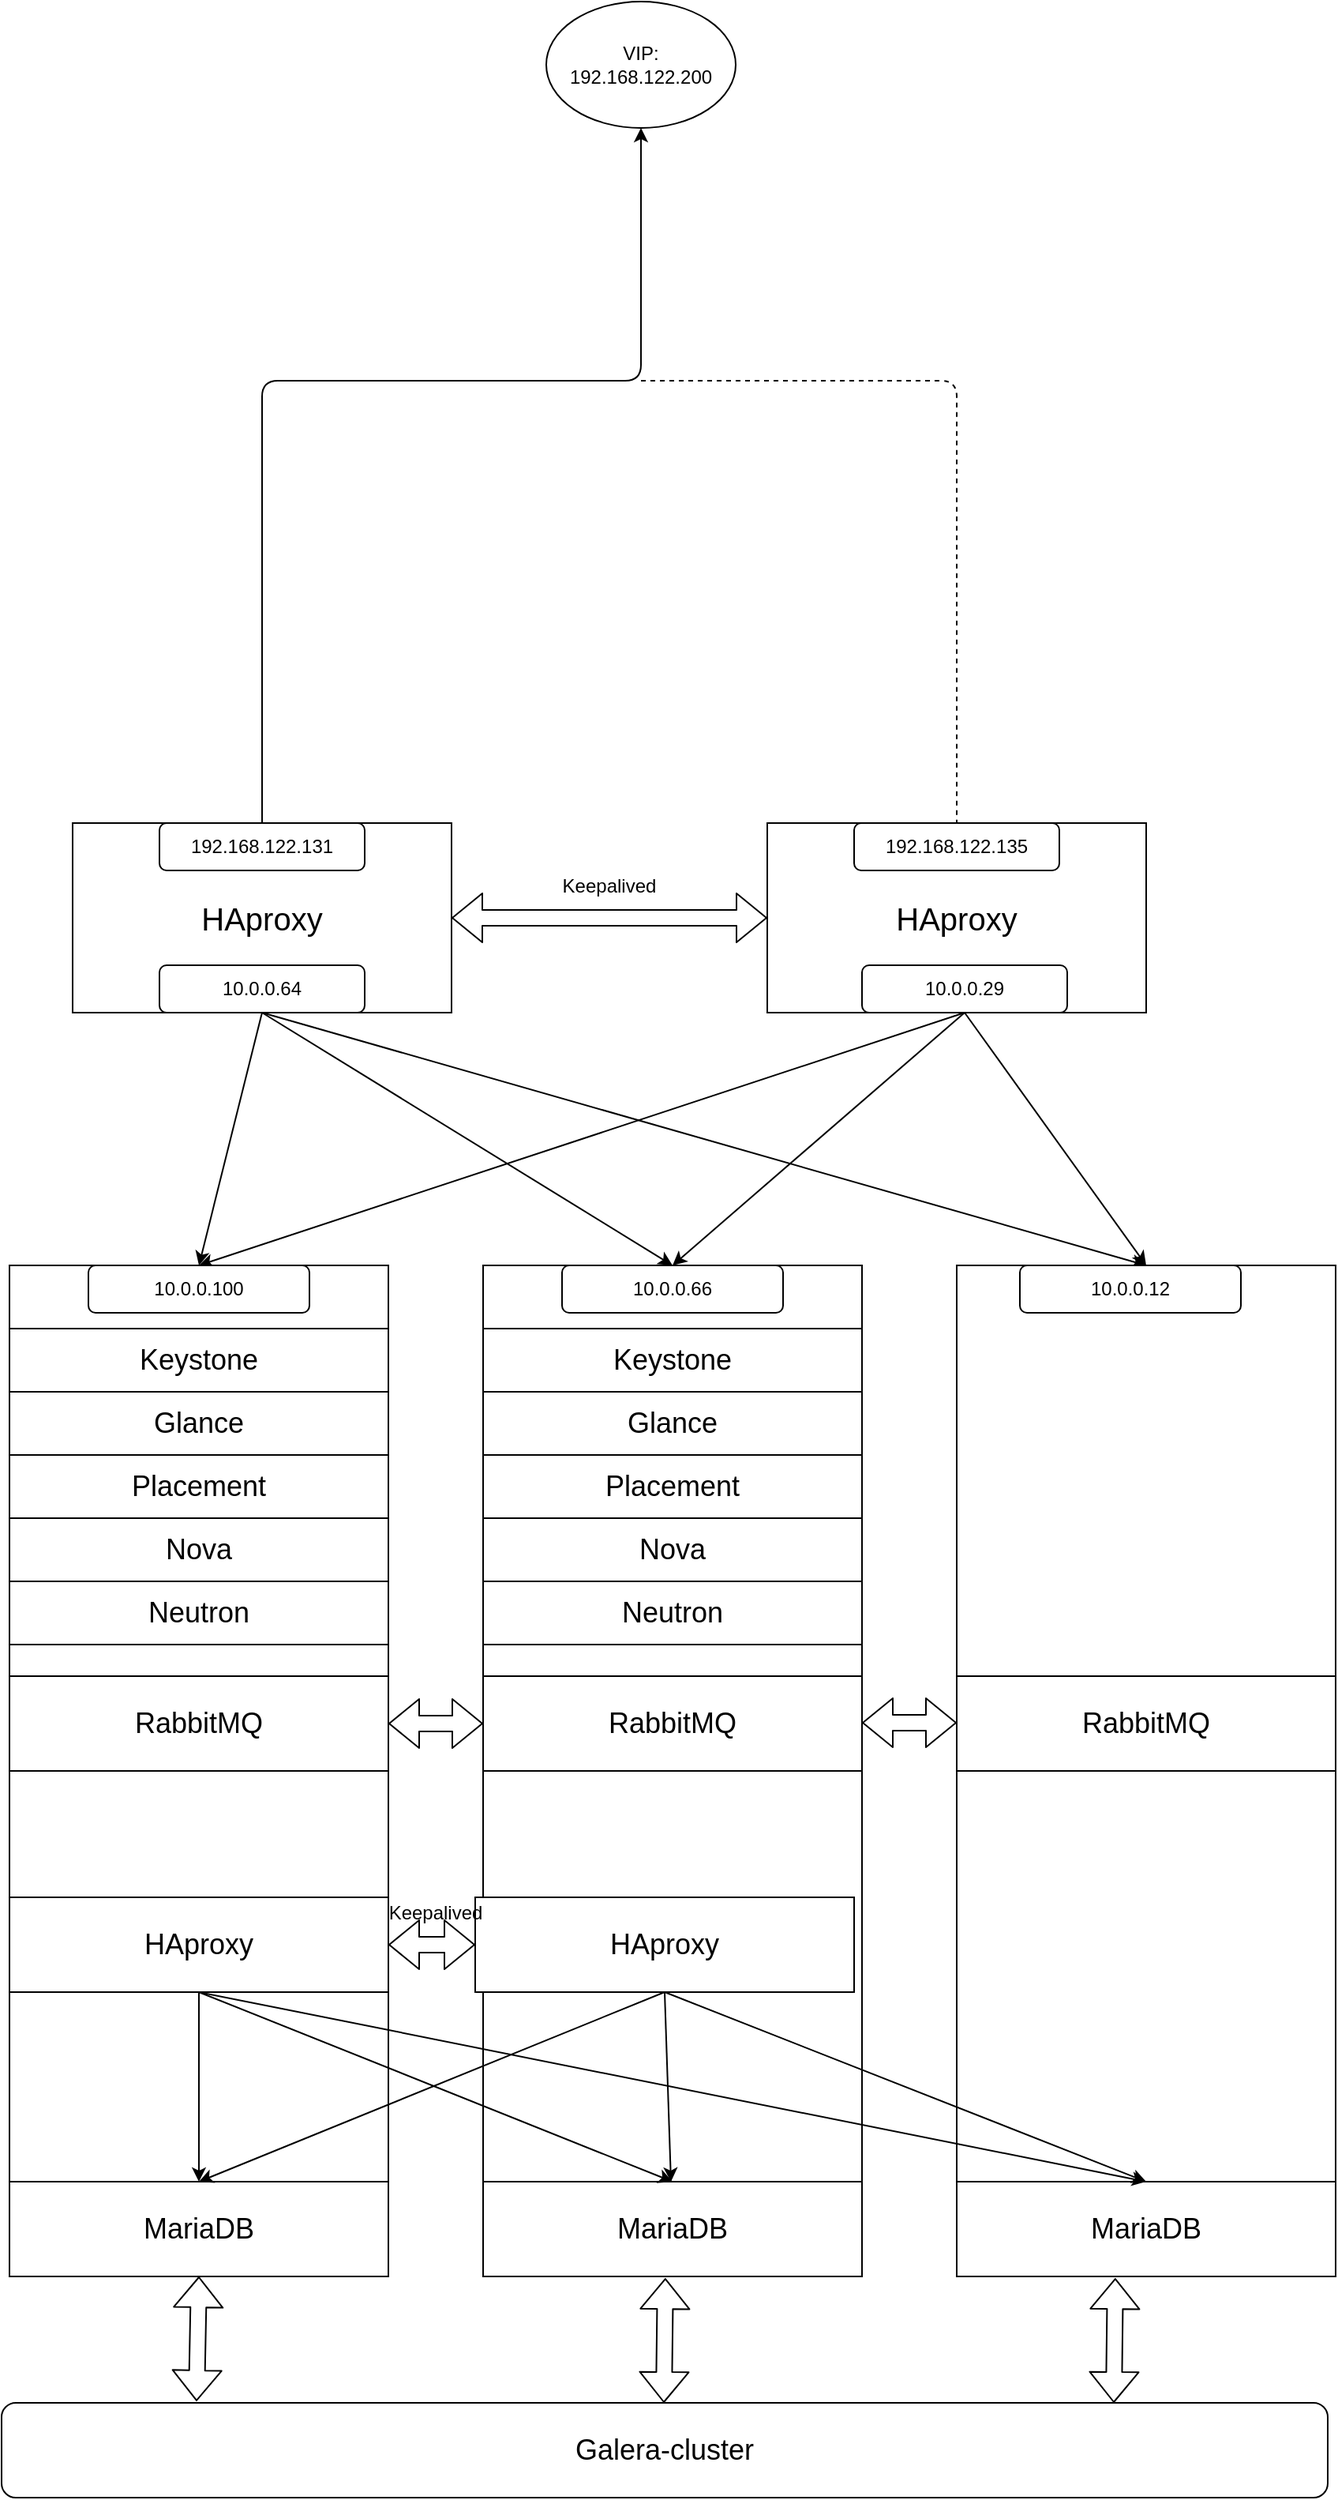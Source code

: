 <mxfile version="12.8.4" type="github">
  <diagram id="eD_JJGinxh7tce8vUjwv" name="Page-1">
    <mxGraphModel dx="1355" dy="1876" grid="1" gridSize="10" guides="1" tooltips="1" connect="1" arrows="1" fold="1" page="1" pageScale="1" pageWidth="850" pageHeight="1100" math="0" shadow="0">
      <root>
        <mxCell id="0" />
        <mxCell id="1" parent="0" />
        <mxCell id="yRIOcCUZ5OUKHp-ImnXH-1" value="&lt;font style=&quot;font-size: 20px&quot;&gt;HAproxy&lt;/font&gt;" style="rounded=0;whiteSpace=wrap;html=1;" vertex="1" parent="1">
          <mxGeometry x="80" y="120" width="240" height="120" as="geometry" />
        </mxCell>
        <mxCell id="yRIOcCUZ5OUKHp-ImnXH-3" value="&lt;font style=&quot;font-size: 20px&quot;&gt;HAproxy&lt;/font&gt;" style="rounded=0;whiteSpace=wrap;html=1;" vertex="1" parent="1">
          <mxGeometry x="520" y="120" width="240" height="120" as="geometry" />
        </mxCell>
        <mxCell id="yRIOcCUZ5OUKHp-ImnXH-4" value="192.168.122.131" style="rounded=1;whiteSpace=wrap;html=1;" vertex="1" parent="1">
          <mxGeometry x="135" y="120" width="130" height="30" as="geometry" />
        </mxCell>
        <mxCell id="yRIOcCUZ5OUKHp-ImnXH-5" value="192.168.122.135" style="rounded=1;whiteSpace=wrap;html=1;" vertex="1" parent="1">
          <mxGeometry x="575" y="120" width="130" height="30" as="geometry" />
        </mxCell>
        <mxCell id="yRIOcCUZ5OUKHp-ImnXH-6" value="" style="shape=flexArrow;endArrow=classic;startArrow=classic;html=1;exitX=1;exitY=0.5;exitDx=0;exitDy=0;entryX=0;entryY=0.5;entryDx=0;entryDy=0;" edge="1" parent="1" source="yRIOcCUZ5OUKHp-ImnXH-1" target="yRIOcCUZ5OUKHp-ImnXH-3">
          <mxGeometry width="50" height="50" relative="1" as="geometry">
            <mxPoint x="400" y="350" as="sourcePoint" />
            <mxPoint x="450" y="300" as="targetPoint" />
          </mxGeometry>
        </mxCell>
        <mxCell id="yRIOcCUZ5OUKHp-ImnXH-7" value="&lt;div&gt;Keepalived&lt;/div&gt;" style="text;html=1;strokeColor=none;fillColor=none;align=center;verticalAlign=middle;whiteSpace=wrap;rounded=0;" vertex="1" parent="1">
          <mxGeometry x="330" y="150" width="180" height="20" as="geometry" />
        </mxCell>
        <mxCell id="yRIOcCUZ5OUKHp-ImnXH-9" value="" style="endArrow=classic;html=1;exitX=0.5;exitY=0;exitDx=0;exitDy=0;" edge="1" parent="1" source="yRIOcCUZ5OUKHp-ImnXH-4">
          <mxGeometry width="50" height="50" relative="1" as="geometry">
            <mxPoint x="400" y="270" as="sourcePoint" />
            <mxPoint x="440" y="-320" as="targetPoint" />
            <Array as="points">
              <mxPoint x="200" y="-160" />
              <mxPoint x="440" y="-160" />
            </Array>
          </mxGeometry>
        </mxCell>
        <mxCell id="yRIOcCUZ5OUKHp-ImnXH-10" value="" style="endArrow=none;dashed=1;html=1;entryX=0.5;entryY=0;entryDx=0;entryDy=0;" edge="1" parent="1" target="yRIOcCUZ5OUKHp-ImnXH-5">
          <mxGeometry width="50" height="50" relative="1" as="geometry">
            <mxPoint x="440" y="-160" as="sourcePoint" />
            <mxPoint x="450" y="-30" as="targetPoint" />
            <Array as="points">
              <mxPoint x="640" y="-160" />
            </Array>
          </mxGeometry>
        </mxCell>
        <mxCell id="yRIOcCUZ5OUKHp-ImnXH-12" value="VIP:&lt;br&gt;192.168.122.200" style="ellipse;whiteSpace=wrap;html=1;" vertex="1" parent="1">
          <mxGeometry x="380" y="-400" width="120" height="80" as="geometry" />
        </mxCell>
        <mxCell id="yRIOcCUZ5OUKHp-ImnXH-17" value="10.0.0.64" style="rounded=1;whiteSpace=wrap;html=1;" vertex="1" parent="1">
          <mxGeometry x="135" y="210" width="130" height="30" as="geometry" />
        </mxCell>
        <mxCell id="yRIOcCUZ5OUKHp-ImnXH-18" value="10.0.0.29" style="rounded=1;whiteSpace=wrap;html=1;" vertex="1" parent="1">
          <mxGeometry x="580" y="210" width="130" height="30" as="geometry" />
        </mxCell>
        <mxCell id="yRIOcCUZ5OUKHp-ImnXH-19" value="" style="rounded=0;whiteSpace=wrap;html=1;" vertex="1" parent="1">
          <mxGeometry x="40" y="400" width="240" height="640" as="geometry" />
        </mxCell>
        <mxCell id="yRIOcCUZ5OUKHp-ImnXH-20" value="" style="rounded=0;whiteSpace=wrap;html=1;" vertex="1" parent="1">
          <mxGeometry x="340" y="400" width="240" height="640" as="geometry" />
        </mxCell>
        <mxCell id="yRIOcCUZ5OUKHp-ImnXH-21" value="" style="rounded=0;whiteSpace=wrap;html=1;" vertex="1" parent="1">
          <mxGeometry x="640" y="400" width="240" height="640" as="geometry" />
        </mxCell>
        <mxCell id="yRIOcCUZ5OUKHp-ImnXH-22" value="" style="endArrow=classic;html=1;exitX=0.5;exitY=1;exitDx=0;exitDy=0;entryX=0.5;entryY=0;entryDx=0;entryDy=0;" edge="1" parent="1" source="yRIOcCUZ5OUKHp-ImnXH-17" target="yRIOcCUZ5OUKHp-ImnXH-19">
          <mxGeometry width="50" height="50" relative="1" as="geometry">
            <mxPoint x="400" y="390" as="sourcePoint" />
            <mxPoint x="450" y="340" as="targetPoint" />
          </mxGeometry>
        </mxCell>
        <mxCell id="yRIOcCUZ5OUKHp-ImnXH-23" value="" style="endArrow=classic;html=1;entryX=0.5;entryY=0;entryDx=0;entryDy=0;" edge="1" parent="1" target="yRIOcCUZ5OUKHp-ImnXH-20">
          <mxGeometry width="50" height="50" relative="1" as="geometry">
            <mxPoint x="200" y="240" as="sourcePoint" />
            <mxPoint x="160" y="390" as="targetPoint" />
          </mxGeometry>
        </mxCell>
        <mxCell id="yRIOcCUZ5OUKHp-ImnXH-24" value="" style="endArrow=classic;html=1;entryX=0.5;entryY=0;entryDx=0;entryDy=0;exitX=0.5;exitY=1;exitDx=0;exitDy=0;" edge="1" parent="1" source="yRIOcCUZ5OUKHp-ImnXH-17" target="yRIOcCUZ5OUKHp-ImnXH-21">
          <mxGeometry width="50" height="50" relative="1" as="geometry">
            <mxPoint x="210" y="250" as="sourcePoint" />
            <mxPoint x="470" y="410" as="targetPoint" />
          </mxGeometry>
        </mxCell>
        <mxCell id="yRIOcCUZ5OUKHp-ImnXH-25" value="" style="endArrow=classic;html=1;exitX=0.5;exitY=1;exitDx=0;exitDy=0;entryX=0.5;entryY=0;entryDx=0;entryDy=0;" edge="1" parent="1" source="yRIOcCUZ5OUKHp-ImnXH-18" target="yRIOcCUZ5OUKHp-ImnXH-19">
          <mxGeometry width="50" height="50" relative="1" as="geometry">
            <mxPoint x="210" y="250" as="sourcePoint" />
            <mxPoint x="160" y="400" as="targetPoint" />
          </mxGeometry>
        </mxCell>
        <mxCell id="yRIOcCUZ5OUKHp-ImnXH-26" value="" style="endArrow=classic;html=1;exitX=0.5;exitY=1;exitDx=0;exitDy=0;entryX=0.5;entryY=0;entryDx=0;entryDy=0;" edge="1" parent="1" source="yRIOcCUZ5OUKHp-ImnXH-18" target="yRIOcCUZ5OUKHp-ImnXH-20">
          <mxGeometry width="50" height="50" relative="1" as="geometry">
            <mxPoint x="655" y="250" as="sourcePoint" />
            <mxPoint x="170" y="410" as="targetPoint" />
          </mxGeometry>
        </mxCell>
        <mxCell id="yRIOcCUZ5OUKHp-ImnXH-27" value="" style="endArrow=classic;html=1;exitX=0.5;exitY=1;exitDx=0;exitDy=0;entryX=0.5;entryY=0;entryDx=0;entryDy=0;" edge="1" parent="1" source="yRIOcCUZ5OUKHp-ImnXH-18" target="yRIOcCUZ5OUKHp-ImnXH-21">
          <mxGeometry width="50" height="50" relative="1" as="geometry">
            <mxPoint x="655" y="250" as="sourcePoint" />
            <mxPoint x="180" y="420" as="targetPoint" />
          </mxGeometry>
        </mxCell>
        <mxCell id="yRIOcCUZ5OUKHp-ImnXH-28" value="10.0.0.100" style="rounded=1;whiteSpace=wrap;html=1;" vertex="1" parent="1">
          <mxGeometry x="90" y="400" width="140" height="30" as="geometry" />
        </mxCell>
        <mxCell id="yRIOcCUZ5OUKHp-ImnXH-29" value="10.0.0.66" style="rounded=1;whiteSpace=wrap;html=1;" vertex="1" parent="1">
          <mxGeometry x="390" y="400" width="140" height="30" as="geometry" />
        </mxCell>
        <mxCell id="yRIOcCUZ5OUKHp-ImnXH-30" value="10.0.0.12" style="rounded=1;whiteSpace=wrap;html=1;" vertex="1" parent="1">
          <mxGeometry x="680" y="400" width="140" height="30" as="geometry" />
        </mxCell>
        <mxCell id="yRIOcCUZ5OUKHp-ImnXH-32" value="&lt;font style=&quot;font-size: 18px&quot;&gt;Keystone&lt;/font&gt;" style="rounded=0;whiteSpace=wrap;html=1;" vertex="1" parent="1">
          <mxGeometry x="40" y="440" width="240" height="40" as="geometry" />
        </mxCell>
        <mxCell id="yRIOcCUZ5OUKHp-ImnXH-33" value="&lt;font style=&quot;font-size: 18px&quot;&gt;Keystone&lt;/font&gt;" style="rounded=0;whiteSpace=wrap;html=1;" vertex="1" parent="1">
          <mxGeometry x="340" y="440" width="240" height="40" as="geometry" />
        </mxCell>
        <mxCell id="yRIOcCUZ5OUKHp-ImnXH-35" value="&lt;font style=&quot;font-size: 18px;&quot;&gt;Glance&lt;/font&gt;" style="rounded=0;whiteSpace=wrap;html=1;fontSize=18;" vertex="1" parent="1">
          <mxGeometry x="40" y="480" width="240" height="40" as="geometry" />
        </mxCell>
        <mxCell id="yRIOcCUZ5OUKHp-ImnXH-36" value="Placement" style="rounded=0;whiteSpace=wrap;html=1;fontSize=18;" vertex="1" parent="1">
          <mxGeometry x="40" y="520" width="240" height="40" as="geometry" />
        </mxCell>
        <mxCell id="yRIOcCUZ5OUKHp-ImnXH-37" value="Nova" style="rounded=0;whiteSpace=wrap;html=1;fontSize=18;" vertex="1" parent="1">
          <mxGeometry x="40" y="560" width="240" height="40" as="geometry" />
        </mxCell>
        <mxCell id="yRIOcCUZ5OUKHp-ImnXH-38" value="Neutron" style="rounded=0;whiteSpace=wrap;html=1;fontSize=18;" vertex="1" parent="1">
          <mxGeometry x="40" y="600" width="240" height="40" as="geometry" />
        </mxCell>
        <mxCell id="yRIOcCUZ5OUKHp-ImnXH-47" value="&lt;font style=&quot;font-size: 18px;&quot;&gt;Glance&lt;/font&gt;" style="rounded=0;whiteSpace=wrap;html=1;fontSize=18;" vertex="1" parent="1">
          <mxGeometry x="340" y="480" width="240" height="40" as="geometry" />
        </mxCell>
        <mxCell id="yRIOcCUZ5OUKHp-ImnXH-48" value="Placement" style="rounded=0;whiteSpace=wrap;html=1;fontSize=18;" vertex="1" parent="1">
          <mxGeometry x="340" y="520" width="240" height="40" as="geometry" />
        </mxCell>
        <mxCell id="yRIOcCUZ5OUKHp-ImnXH-49" value="Nova" style="rounded=0;whiteSpace=wrap;html=1;fontSize=18;" vertex="1" parent="1">
          <mxGeometry x="340" y="560" width="240" height="40" as="geometry" />
        </mxCell>
        <mxCell id="yRIOcCUZ5OUKHp-ImnXH-50" value="Neutron" style="rounded=0;whiteSpace=wrap;html=1;fontSize=18;" vertex="1" parent="1">
          <mxGeometry x="340" y="600" width="240" height="40" as="geometry" />
        </mxCell>
        <mxCell id="yRIOcCUZ5OUKHp-ImnXH-55" value="MariaDB" style="rounded=0;whiteSpace=wrap;html=1;fontSize=18;" vertex="1" parent="1">
          <mxGeometry x="40" y="980" width="240" height="60" as="geometry" />
        </mxCell>
        <mxCell id="yRIOcCUZ5OUKHp-ImnXH-56" value="MariaDB" style="rounded=0;whiteSpace=wrap;html=1;fontSize=18;" vertex="1" parent="1">
          <mxGeometry x="340" y="980" width="240" height="60" as="geometry" />
        </mxCell>
        <mxCell id="yRIOcCUZ5OUKHp-ImnXH-57" value="MariaDB" style="rounded=0;whiteSpace=wrap;html=1;fontSize=18;" vertex="1" parent="1">
          <mxGeometry x="640" y="980" width="240" height="60" as="geometry" />
        </mxCell>
        <mxCell id="yRIOcCUZ5OUKHp-ImnXH-59" value="HAproxy" style="rounded=0;whiteSpace=wrap;html=1;fontSize=18;" vertex="1" parent="1">
          <mxGeometry x="335" y="800" width="240" height="60" as="geometry" />
        </mxCell>
        <mxCell id="yRIOcCUZ5OUKHp-ImnXH-60" value="" style="shape=flexArrow;endArrow=classic;startArrow=classic;html=1;fontSize=18;exitX=1;exitY=0.5;exitDx=0;exitDy=0;entryX=0;entryY=0.5;entryDx=0;entryDy=0;" edge="1" parent="1" source="yRIOcCUZ5OUKHp-ImnXH-58" target="yRIOcCUZ5OUKHp-ImnXH-59">
          <mxGeometry width="50" height="50" relative="1" as="geometry">
            <mxPoint x="400" y="630" as="sourcePoint" />
            <mxPoint x="450" y="580" as="targetPoint" />
          </mxGeometry>
        </mxCell>
        <mxCell id="yRIOcCUZ5OUKHp-ImnXH-61" value="Keepalived" style="text;html=1;strokeColor=none;fillColor=none;align=center;verticalAlign=middle;whiteSpace=wrap;rounded=0;fontSize=12;" vertex="1" parent="1">
          <mxGeometry x="290" y="800" width="40" height="20" as="geometry" />
        </mxCell>
        <mxCell id="yRIOcCUZ5OUKHp-ImnXH-62" value="" style="endArrow=classic;html=1;fontSize=12;entryX=0.5;entryY=0;entryDx=0;entryDy=0;exitX=0.5;exitY=1;exitDx=0;exitDy=0;" edge="1" parent="1" source="yRIOcCUZ5OUKHp-ImnXH-58" target="yRIOcCUZ5OUKHp-ImnXH-55">
          <mxGeometry width="50" height="50" relative="1" as="geometry">
            <mxPoint x="-50" y="870" as="sourcePoint" />
            <mxPoint x="450" y="690" as="targetPoint" />
          </mxGeometry>
        </mxCell>
        <mxCell id="yRIOcCUZ5OUKHp-ImnXH-63" value="" style="endArrow=classic;html=1;fontSize=12;entryX=0.5;entryY=0;entryDx=0;entryDy=0;exitX=0.5;exitY=1;exitDx=0;exitDy=0;" edge="1" parent="1" source="yRIOcCUZ5OUKHp-ImnXH-58" target="yRIOcCUZ5OUKHp-ImnXH-56">
          <mxGeometry width="50" height="50" relative="1" as="geometry">
            <mxPoint x="170" y="820" as="sourcePoint" />
            <mxPoint x="170" y="990" as="targetPoint" />
          </mxGeometry>
        </mxCell>
        <mxCell id="yRIOcCUZ5OUKHp-ImnXH-64" value="" style="endArrow=classic;html=1;fontSize=12;exitX=0.5;exitY=1;exitDx=0;exitDy=0;entryX=0.5;entryY=0;entryDx=0;entryDy=0;" edge="1" parent="1" source="yRIOcCUZ5OUKHp-ImnXH-58" target="yRIOcCUZ5OUKHp-ImnXH-57">
          <mxGeometry width="50" height="50" relative="1" as="geometry">
            <mxPoint x="170" y="820" as="sourcePoint" />
            <mxPoint x="170" y="990" as="targetPoint" />
          </mxGeometry>
        </mxCell>
        <mxCell id="yRIOcCUZ5OUKHp-ImnXH-65" value="" style="endArrow=classic;html=1;fontSize=12;exitX=0.5;exitY=1;exitDx=0;exitDy=0;entryX=0.5;entryY=0;entryDx=0;entryDy=0;" edge="1" parent="1" source="yRIOcCUZ5OUKHp-ImnXH-59" target="yRIOcCUZ5OUKHp-ImnXH-55">
          <mxGeometry width="50" height="50" relative="1" as="geometry">
            <mxPoint x="170" y="820" as="sourcePoint" />
            <mxPoint x="170" y="990" as="targetPoint" />
          </mxGeometry>
        </mxCell>
        <mxCell id="yRIOcCUZ5OUKHp-ImnXH-66" value="" style="endArrow=classic;html=1;fontSize=12;exitX=0.5;exitY=1;exitDx=0;exitDy=0;" edge="1" parent="1" source="yRIOcCUZ5OUKHp-ImnXH-59" target="yRIOcCUZ5OUKHp-ImnXH-56">
          <mxGeometry width="50" height="50" relative="1" as="geometry">
            <mxPoint x="470" y="820" as="sourcePoint" />
            <mxPoint x="170" y="990" as="targetPoint" />
          </mxGeometry>
        </mxCell>
        <mxCell id="yRIOcCUZ5OUKHp-ImnXH-67" value="" style="endArrow=classic;html=1;fontSize=12;exitX=0.5;exitY=1;exitDx=0;exitDy=0;entryX=0.5;entryY=0;entryDx=0;entryDy=0;" edge="1" parent="1" source="yRIOcCUZ5OUKHp-ImnXH-59" target="yRIOcCUZ5OUKHp-ImnXH-57">
          <mxGeometry width="50" height="50" relative="1" as="geometry">
            <mxPoint x="470" y="820" as="sourcePoint" />
            <mxPoint x="470" y="990" as="targetPoint" />
          </mxGeometry>
        </mxCell>
        <mxCell id="yRIOcCUZ5OUKHp-ImnXH-68" value="&lt;font style=&quot;font-size: 18px&quot;&gt;RabbitMQ&lt;/font&gt;" style="rounded=0;whiteSpace=wrap;html=1;fontSize=12;" vertex="1" parent="1">
          <mxGeometry x="40" y="660" width="240" height="60" as="geometry" />
        </mxCell>
        <mxCell id="yRIOcCUZ5OUKHp-ImnXH-70" style="edgeStyle=orthogonalEdgeStyle;rounded=0;orthogonalLoop=1;jettySize=auto;html=1;exitX=0.5;exitY=1;exitDx=0;exitDy=0;fontSize=12;" edge="1" parent="1" source="yRIOcCUZ5OUKHp-ImnXH-68" target="yRIOcCUZ5OUKHp-ImnXH-68">
          <mxGeometry relative="1" as="geometry" />
        </mxCell>
        <mxCell id="yRIOcCUZ5OUKHp-ImnXH-72" value="&lt;font style=&quot;font-size: 18px&quot;&gt;RabbitMQ&lt;/font&gt;" style="rounded=0;whiteSpace=wrap;html=1;fontSize=12;" vertex="1" parent="1">
          <mxGeometry x="340" y="660" width="240" height="60" as="geometry" />
        </mxCell>
        <mxCell id="yRIOcCUZ5OUKHp-ImnXH-73" value="&lt;font style=&quot;font-size: 18px&quot;&gt;RabbitMQ&lt;/font&gt;" style="rounded=0;whiteSpace=wrap;html=1;fontSize=12;" vertex="1" parent="1">
          <mxGeometry x="640" y="660" width="240" height="60" as="geometry" />
        </mxCell>
        <mxCell id="yRIOcCUZ5OUKHp-ImnXH-79" value="&lt;font style=&quot;font-size: 18px&quot;&gt;Galera-cluster&lt;/font&gt;" style="rounded=1;whiteSpace=wrap;html=1;fillColor=none;fontSize=12;" vertex="1" parent="1">
          <mxGeometry x="35" y="1120" width="840" height="60" as="geometry" />
        </mxCell>
        <mxCell id="yRIOcCUZ5OUKHp-ImnXH-58" value="HAproxy" style="rounded=0;whiteSpace=wrap;html=1;fontSize=18;" vertex="1" parent="1">
          <mxGeometry x="40" y="800" width="240" height="60" as="geometry" />
        </mxCell>
        <mxCell id="yRIOcCUZ5OUKHp-ImnXH-84" value="" style="shape=flexArrow;endArrow=classic;startArrow=classic;html=1;fontSize=12;exitX=0.147;exitY=-0.017;exitDx=0;exitDy=0;exitPerimeter=0;entryX=0.5;entryY=1;entryDx=0;entryDy=0;" edge="1" parent="1" source="yRIOcCUZ5OUKHp-ImnXH-79" target="yRIOcCUZ5OUKHp-ImnXH-55">
          <mxGeometry width="50" height="50" relative="1" as="geometry">
            <mxPoint x="380" y="840" as="sourcePoint" />
            <mxPoint x="430" y="790" as="targetPoint" />
          </mxGeometry>
        </mxCell>
        <mxCell id="yRIOcCUZ5OUKHp-ImnXH-88" value="" style="shape=flexArrow;endArrow=classic;startArrow=classic;html=1;fontSize=12;exitX=0.147;exitY=-0.017;exitDx=0;exitDy=0;exitPerimeter=0;entryX=0.5;entryY=1;entryDx=0;entryDy=0;" edge="1" parent="1">
          <mxGeometry width="50" height="50" relative="1" as="geometry">
            <mxPoint x="454.5" y="1120" as="sourcePoint" />
            <mxPoint x="455.43" y="1041.02" as="targetPoint" />
          </mxGeometry>
        </mxCell>
        <mxCell id="yRIOcCUZ5OUKHp-ImnXH-89" value="" style="shape=flexArrow;endArrow=classic;startArrow=classic;html=1;fontSize=12;exitX=0.147;exitY=-0.017;exitDx=0;exitDy=0;exitPerimeter=0;entryX=0.5;entryY=1;entryDx=0;entryDy=0;" edge="1" parent="1">
          <mxGeometry width="50" height="50" relative="1" as="geometry">
            <mxPoint x="739.5" y="1120" as="sourcePoint" />
            <mxPoint x="740.43" y="1041.02" as="targetPoint" />
          </mxGeometry>
        </mxCell>
        <mxCell id="yRIOcCUZ5OUKHp-ImnXH-90" value="" style="shape=flexArrow;endArrow=classic;startArrow=classic;html=1;fontSize=12;exitX=1;exitY=0.5;exitDx=0;exitDy=0;entryX=0;entryY=0.5;entryDx=0;entryDy=0;" edge="1" parent="1" source="yRIOcCUZ5OUKHp-ImnXH-68" target="yRIOcCUZ5OUKHp-ImnXH-72">
          <mxGeometry width="50" height="50" relative="1" as="geometry">
            <mxPoint x="380" y="840" as="sourcePoint" />
            <mxPoint x="430" y="790" as="targetPoint" />
          </mxGeometry>
        </mxCell>
        <mxCell id="yRIOcCUZ5OUKHp-ImnXH-91" value="" style="shape=flexArrow;endArrow=classic;startArrow=classic;html=1;fontSize=12;exitX=1;exitY=0.5;exitDx=0;exitDy=0;entryX=0;entryY=0.5;entryDx=0;entryDy=0;" edge="1" parent="1">
          <mxGeometry width="50" height="50" relative="1" as="geometry">
            <mxPoint x="580" y="689.5" as="sourcePoint" />
            <mxPoint x="640" y="689.5" as="targetPoint" />
          </mxGeometry>
        </mxCell>
      </root>
    </mxGraphModel>
  </diagram>
</mxfile>

